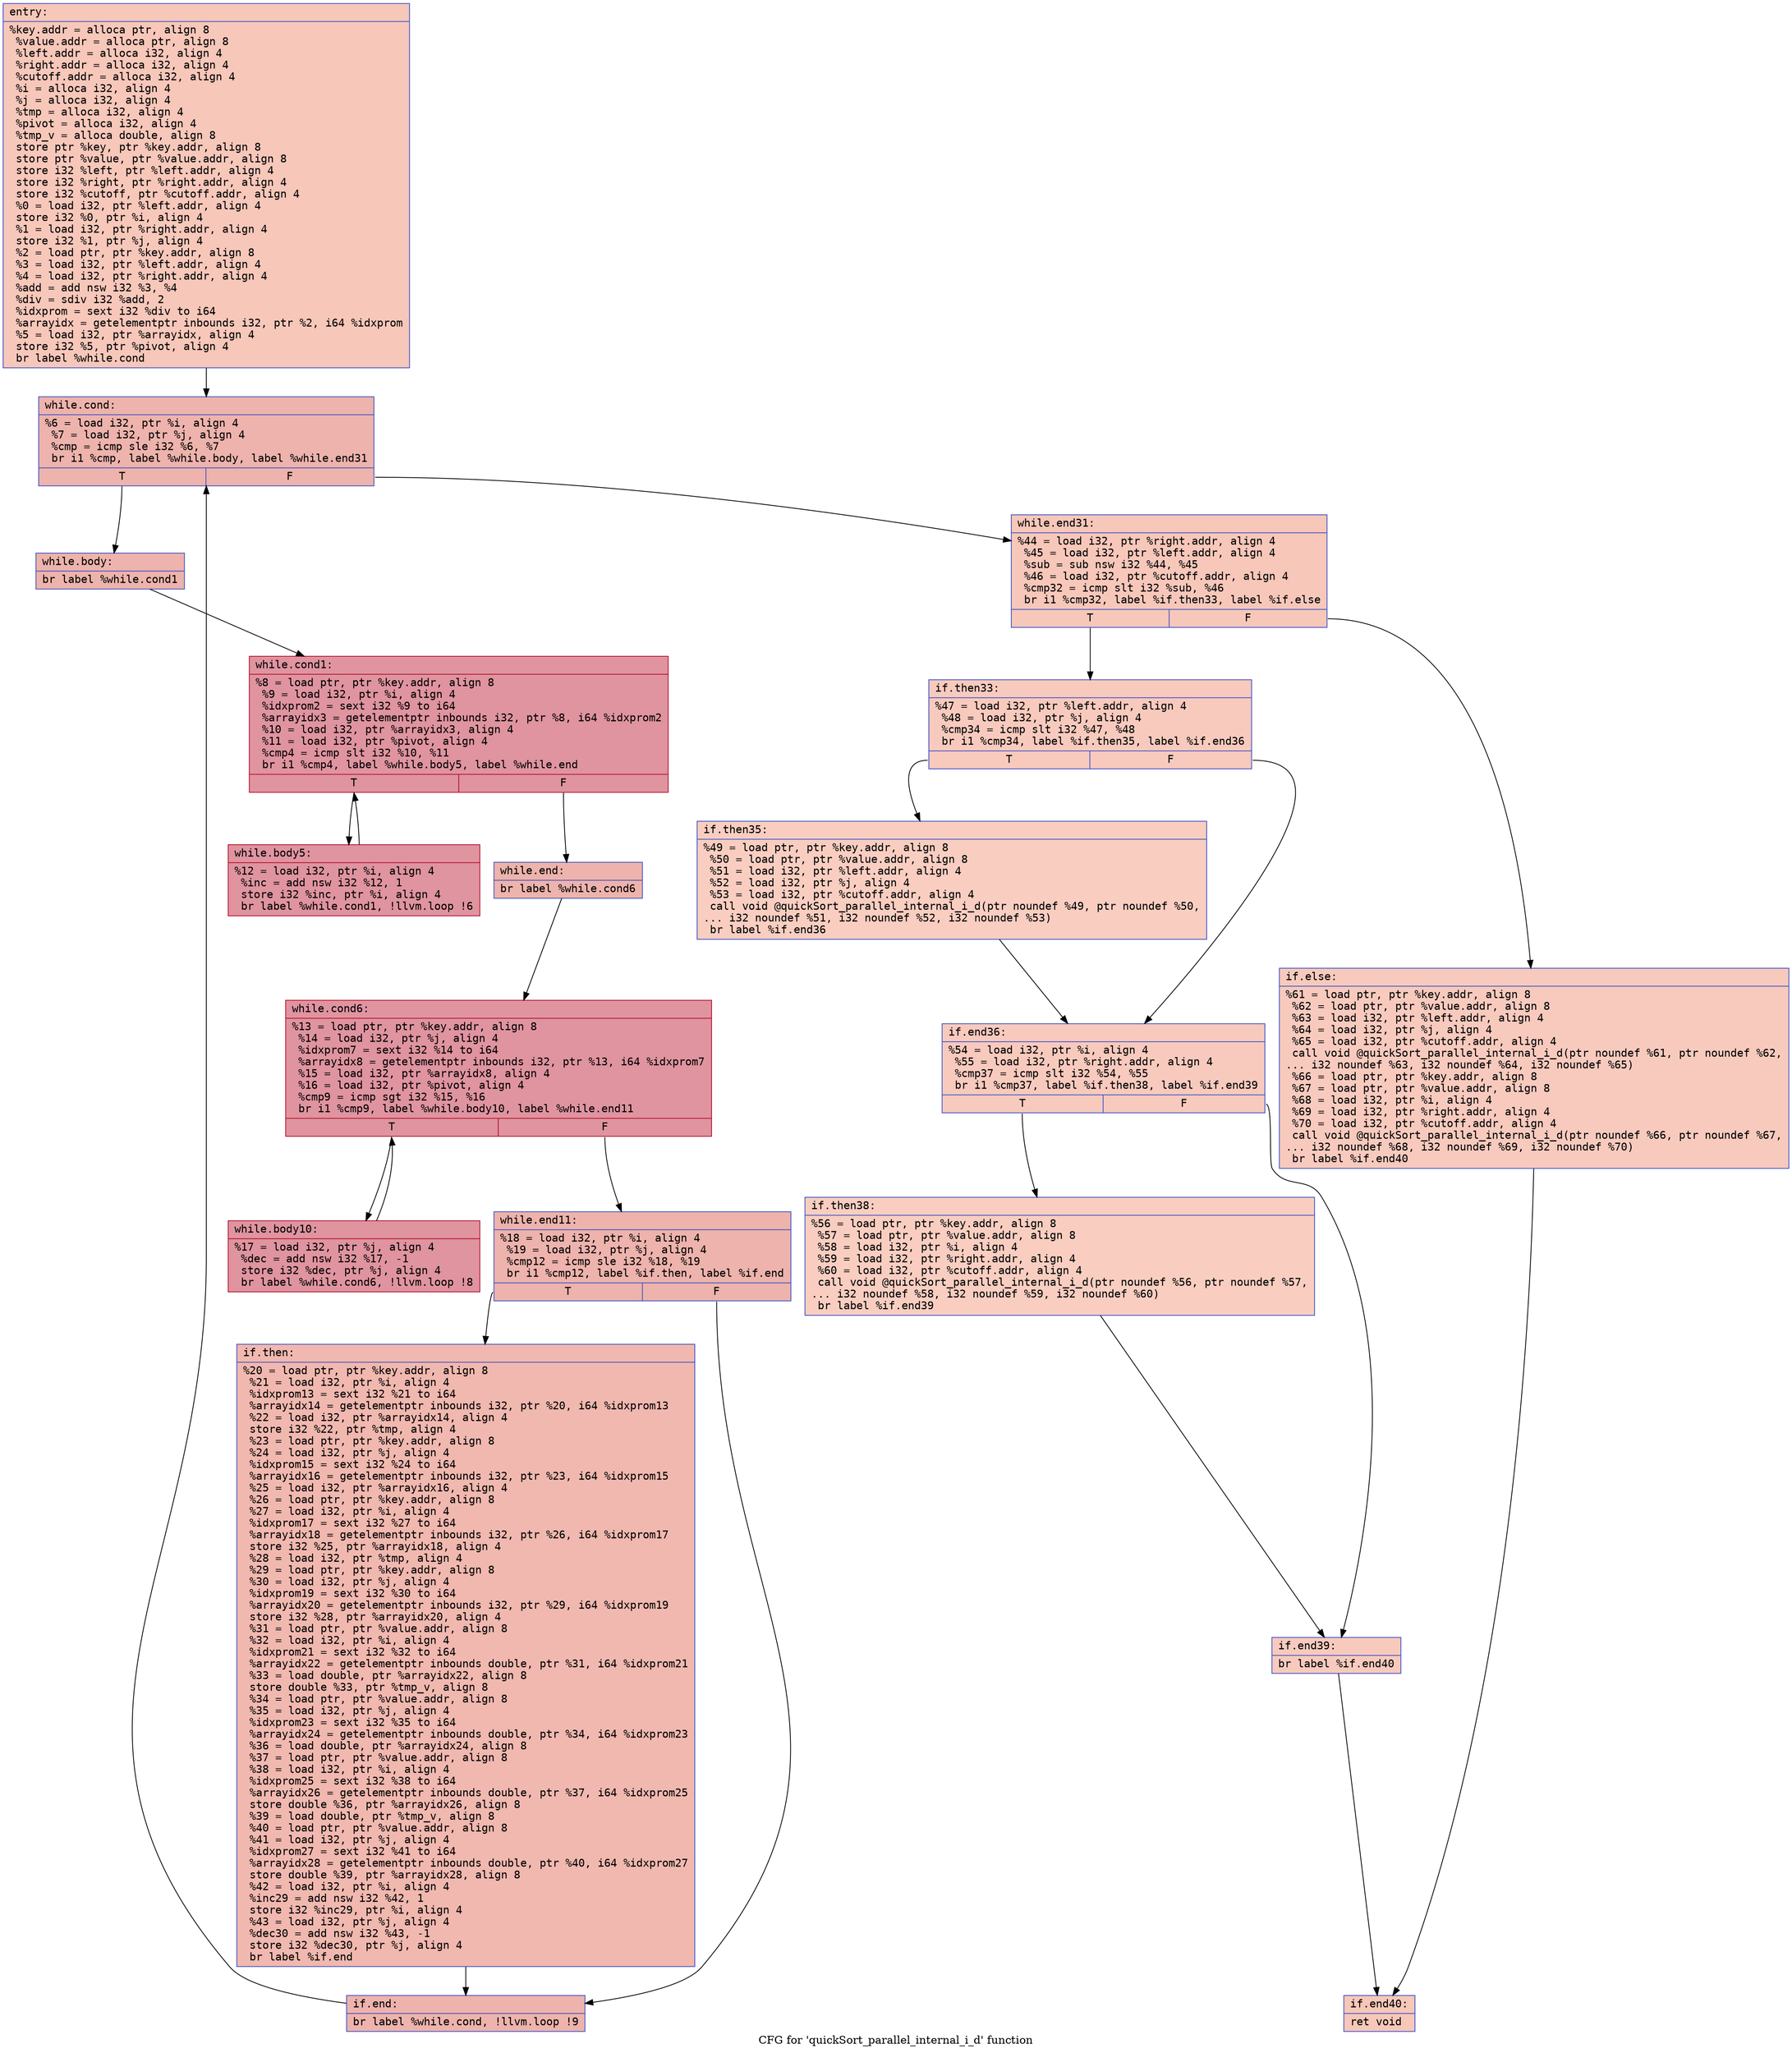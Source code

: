 digraph "CFG for 'quickSort_parallel_internal_i_d' function" {
	label="CFG for 'quickSort_parallel_internal_i_d' function";

	Node0x564d03c177d0 [shape=record,color="#3d50c3ff", style=filled, fillcolor="#ec7f6370" fontname="Courier",label="{entry:\l|  %key.addr = alloca ptr, align 8\l  %value.addr = alloca ptr, align 8\l  %left.addr = alloca i32, align 4\l  %right.addr = alloca i32, align 4\l  %cutoff.addr = alloca i32, align 4\l  %i = alloca i32, align 4\l  %j = alloca i32, align 4\l  %tmp = alloca i32, align 4\l  %pivot = alloca i32, align 4\l  %tmp_v = alloca double, align 8\l  store ptr %key, ptr %key.addr, align 8\l  store ptr %value, ptr %value.addr, align 8\l  store i32 %left, ptr %left.addr, align 4\l  store i32 %right, ptr %right.addr, align 4\l  store i32 %cutoff, ptr %cutoff.addr, align 4\l  %0 = load i32, ptr %left.addr, align 4\l  store i32 %0, ptr %i, align 4\l  %1 = load i32, ptr %right.addr, align 4\l  store i32 %1, ptr %j, align 4\l  %2 = load ptr, ptr %key.addr, align 8\l  %3 = load i32, ptr %left.addr, align 4\l  %4 = load i32, ptr %right.addr, align 4\l  %add = add nsw i32 %3, %4\l  %div = sdiv i32 %add, 2\l  %idxprom = sext i32 %div to i64\l  %arrayidx = getelementptr inbounds i32, ptr %2, i64 %idxprom\l  %5 = load i32, ptr %arrayidx, align 4\l  store i32 %5, ptr %pivot, align 4\l  br label %while.cond\l}"];
	Node0x564d03c177d0 -> Node0x564d03c18e30[tooltip="entry -> while.cond\nProbability 100.00%" ];
	Node0x564d03c18e30 [shape=record,color="#3d50c3ff", style=filled, fillcolor="#d6524470" fontname="Courier",label="{while.cond:\l|  %6 = load i32, ptr %i, align 4\l  %7 = load i32, ptr %j, align 4\l  %cmp = icmp sle i32 %6, %7\l  br i1 %cmp, label %while.body, label %while.end31\l|{<s0>T|<s1>F}}"];
	Node0x564d03c18e30:s0 -> Node0x564d03c190d0[tooltip="while.cond -> while.body\nProbability 96.88%" ];
	Node0x564d03c18e30:s1 -> Node0x564d03c19150[tooltip="while.cond -> while.end31\nProbability 3.12%" ];
	Node0x564d03c190d0 [shape=record,color="#3d50c3ff", style=filled, fillcolor="#d6524470" fontname="Courier",label="{while.body:\l|  br label %while.cond1\l}"];
	Node0x564d03c190d0 -> Node0x564d03c19280[tooltip="while.body -> while.cond1\nProbability 100.00%" ];
	Node0x564d03c19280 [shape=record,color="#b70d28ff", style=filled, fillcolor="#b70d2870" fontname="Courier",label="{while.cond1:\l|  %8 = load ptr, ptr %key.addr, align 8\l  %9 = load i32, ptr %i, align 4\l  %idxprom2 = sext i32 %9 to i64\l  %arrayidx3 = getelementptr inbounds i32, ptr %8, i64 %idxprom2\l  %10 = load i32, ptr %arrayidx3, align 4\l  %11 = load i32, ptr %pivot, align 4\l  %cmp4 = icmp slt i32 %10, %11\l  br i1 %cmp4, label %while.body5, label %while.end\l|{<s0>T|<s1>F}}"];
	Node0x564d03c19280:s0 -> Node0x564d03c19910[tooltip="while.cond1 -> while.body5\nProbability 96.88%" ];
	Node0x564d03c19280:s1 -> Node0x564d03c19990[tooltip="while.cond1 -> while.end\nProbability 3.12%" ];
	Node0x564d03c19910 [shape=record,color="#b70d28ff", style=filled, fillcolor="#b70d2870" fontname="Courier",label="{while.body5:\l|  %12 = load i32, ptr %i, align 4\l  %inc = add nsw i32 %12, 1\l  store i32 %inc, ptr %i, align 4\l  br label %while.cond1, !llvm.loop !6\l}"];
	Node0x564d03c19910 -> Node0x564d03c19280[tooltip="while.body5 -> while.cond1\nProbability 100.00%" ];
	Node0x564d03c19990 [shape=record,color="#3d50c3ff", style=filled, fillcolor="#d6524470" fontname="Courier",label="{while.end:\l|  br label %while.cond6\l}"];
	Node0x564d03c19990 -> Node0x564d03c19e50[tooltip="while.end -> while.cond6\nProbability 100.00%" ];
	Node0x564d03c19e50 [shape=record,color="#b70d28ff", style=filled, fillcolor="#b70d2870" fontname="Courier",label="{while.cond6:\l|  %13 = load ptr, ptr %key.addr, align 8\l  %14 = load i32, ptr %j, align 4\l  %idxprom7 = sext i32 %14 to i64\l  %arrayidx8 = getelementptr inbounds i32, ptr %13, i64 %idxprom7\l  %15 = load i32, ptr %arrayidx8, align 4\l  %16 = load i32, ptr %pivot, align 4\l  %cmp9 = icmp sgt i32 %15, %16\l  br i1 %cmp9, label %while.body10, label %while.end11\l|{<s0>T|<s1>F}}"];
	Node0x564d03c19e50:s0 -> Node0x564d03c1a360[tooltip="while.cond6 -> while.body10\nProbability 96.88%" ];
	Node0x564d03c19e50:s1 -> Node0x564d03c1a3e0[tooltip="while.cond6 -> while.end11\nProbability 3.12%" ];
	Node0x564d03c1a360 [shape=record,color="#b70d28ff", style=filled, fillcolor="#b70d2870" fontname="Courier",label="{while.body10:\l|  %17 = load i32, ptr %j, align 4\l  %dec = add nsw i32 %17, -1\l  store i32 %dec, ptr %j, align 4\l  br label %while.cond6, !llvm.loop !8\l}"];
	Node0x564d03c1a360 -> Node0x564d03c19e50[tooltip="while.body10 -> while.cond6\nProbability 100.00%" ];
	Node0x564d03c1a3e0 [shape=record,color="#3d50c3ff", style=filled, fillcolor="#d6524470" fontname="Courier",label="{while.end11:\l|  %18 = load i32, ptr %i, align 4\l  %19 = load i32, ptr %j, align 4\l  %cmp12 = icmp sle i32 %18, %19\l  br i1 %cmp12, label %if.then, label %if.end\l|{<s0>T|<s1>F}}"];
	Node0x564d03c1a3e0:s0 -> Node0x564d03c1aa50[tooltip="while.end11 -> if.then\nProbability 50.00%" ];
	Node0x564d03c1a3e0:s1 -> Node0x564d03c1aac0[tooltip="while.end11 -> if.end\nProbability 50.00%" ];
	Node0x564d03c1aa50 [shape=record,color="#3d50c3ff", style=filled, fillcolor="#dc5d4a70" fontname="Courier",label="{if.then:\l|  %20 = load ptr, ptr %key.addr, align 8\l  %21 = load i32, ptr %i, align 4\l  %idxprom13 = sext i32 %21 to i64\l  %arrayidx14 = getelementptr inbounds i32, ptr %20, i64 %idxprom13\l  %22 = load i32, ptr %arrayidx14, align 4\l  store i32 %22, ptr %tmp, align 4\l  %23 = load ptr, ptr %key.addr, align 8\l  %24 = load i32, ptr %j, align 4\l  %idxprom15 = sext i32 %24 to i64\l  %arrayidx16 = getelementptr inbounds i32, ptr %23, i64 %idxprom15\l  %25 = load i32, ptr %arrayidx16, align 4\l  %26 = load ptr, ptr %key.addr, align 8\l  %27 = load i32, ptr %i, align 4\l  %idxprom17 = sext i32 %27 to i64\l  %arrayidx18 = getelementptr inbounds i32, ptr %26, i64 %idxprom17\l  store i32 %25, ptr %arrayidx18, align 4\l  %28 = load i32, ptr %tmp, align 4\l  %29 = load ptr, ptr %key.addr, align 8\l  %30 = load i32, ptr %j, align 4\l  %idxprom19 = sext i32 %30 to i64\l  %arrayidx20 = getelementptr inbounds i32, ptr %29, i64 %idxprom19\l  store i32 %28, ptr %arrayidx20, align 4\l  %31 = load ptr, ptr %value.addr, align 8\l  %32 = load i32, ptr %i, align 4\l  %idxprom21 = sext i32 %32 to i64\l  %arrayidx22 = getelementptr inbounds double, ptr %31, i64 %idxprom21\l  %33 = load double, ptr %arrayidx22, align 8\l  store double %33, ptr %tmp_v, align 8\l  %34 = load ptr, ptr %value.addr, align 8\l  %35 = load i32, ptr %j, align 4\l  %idxprom23 = sext i32 %35 to i64\l  %arrayidx24 = getelementptr inbounds double, ptr %34, i64 %idxprom23\l  %36 = load double, ptr %arrayidx24, align 8\l  %37 = load ptr, ptr %value.addr, align 8\l  %38 = load i32, ptr %i, align 4\l  %idxprom25 = sext i32 %38 to i64\l  %arrayidx26 = getelementptr inbounds double, ptr %37, i64 %idxprom25\l  store double %36, ptr %arrayidx26, align 8\l  %39 = load double, ptr %tmp_v, align 8\l  %40 = load ptr, ptr %value.addr, align 8\l  %41 = load i32, ptr %j, align 4\l  %idxprom27 = sext i32 %41 to i64\l  %arrayidx28 = getelementptr inbounds double, ptr %40, i64 %idxprom27\l  store double %39, ptr %arrayidx28, align 8\l  %42 = load i32, ptr %i, align 4\l  %inc29 = add nsw i32 %42, 1\l  store i32 %inc29, ptr %i, align 4\l  %43 = load i32, ptr %j, align 4\l  %dec30 = add nsw i32 %43, -1\l  store i32 %dec30, ptr %j, align 4\l  br label %if.end\l}"];
	Node0x564d03c1aa50 -> Node0x564d03c1aac0[tooltip="if.then -> if.end\nProbability 100.00%" ];
	Node0x564d03c1aac0 [shape=record,color="#3d50c3ff", style=filled, fillcolor="#d6524470" fontname="Courier",label="{if.end:\l|  br label %while.cond, !llvm.loop !9\l}"];
	Node0x564d03c1aac0 -> Node0x564d03c18e30[tooltip="if.end -> while.cond\nProbability 100.00%" ];
	Node0x564d03c19150 [shape=record,color="#3d50c3ff", style=filled, fillcolor="#ec7f6370" fontname="Courier",label="{while.end31:\l|  %44 = load i32, ptr %right.addr, align 4\l  %45 = load i32, ptr %left.addr, align 4\l  %sub = sub nsw i32 %44, %45\l  %46 = load i32, ptr %cutoff.addr, align 4\l  %cmp32 = icmp slt i32 %sub, %46\l  br i1 %cmp32, label %if.then33, label %if.else\l|{<s0>T|<s1>F}}"];
	Node0x564d03c19150:s0 -> Node0x564d03c1d490[tooltip="while.end31 -> if.then33\nProbability 50.00%" ];
	Node0x564d03c19150:s1 -> Node0x564d03c1d510[tooltip="while.end31 -> if.else\nProbability 50.00%" ];
	Node0x564d03c1d490 [shape=record,color="#3d50c3ff", style=filled, fillcolor="#ef886b70" fontname="Courier",label="{if.then33:\l|  %47 = load i32, ptr %left.addr, align 4\l  %48 = load i32, ptr %j, align 4\l  %cmp34 = icmp slt i32 %47, %48\l  br i1 %cmp34, label %if.then35, label %if.end36\l|{<s0>T|<s1>F}}"];
	Node0x564d03c1d490:s0 -> Node0x564d03c1dff0[tooltip="if.then33 -> if.then35\nProbability 50.00%" ];
	Node0x564d03c1d490:s1 -> Node0x564d03c1e070[tooltip="if.then33 -> if.end36\nProbability 50.00%" ];
	Node0x564d03c1dff0 [shape=record,color="#3d50c3ff", style=filled, fillcolor="#f2907270" fontname="Courier",label="{if.then35:\l|  %49 = load ptr, ptr %key.addr, align 8\l  %50 = load ptr, ptr %value.addr, align 8\l  %51 = load i32, ptr %left.addr, align 4\l  %52 = load i32, ptr %j, align 4\l  %53 = load i32, ptr %cutoff.addr, align 4\l  call void @quickSort_parallel_internal_i_d(ptr noundef %49, ptr noundef %50,\l... i32 noundef %51, i32 noundef %52, i32 noundef %53)\l  br label %if.end36\l}"];
	Node0x564d03c1dff0 -> Node0x564d03c1e070[tooltip="if.then35 -> if.end36\nProbability 100.00%" ];
	Node0x564d03c1e070 [shape=record,color="#3d50c3ff", style=filled, fillcolor="#ef886b70" fontname="Courier",label="{if.end36:\l|  %54 = load i32, ptr %i, align 4\l  %55 = load i32, ptr %right.addr, align 4\l  %cmp37 = icmp slt i32 %54, %55\l  br i1 %cmp37, label %if.then38, label %if.end39\l|{<s0>T|<s1>F}}"];
	Node0x564d03c1e070:s0 -> Node0x564d03c1e830[tooltip="if.end36 -> if.then38\nProbability 50.00%" ];
	Node0x564d03c1e070:s1 -> Node0x564d03c1e880[tooltip="if.end36 -> if.end39\nProbability 50.00%" ];
	Node0x564d03c1e830 [shape=record,color="#3d50c3ff", style=filled, fillcolor="#f2907270" fontname="Courier",label="{if.then38:\l|  %56 = load ptr, ptr %key.addr, align 8\l  %57 = load ptr, ptr %value.addr, align 8\l  %58 = load i32, ptr %i, align 4\l  %59 = load i32, ptr %right.addr, align 4\l  %60 = load i32, ptr %cutoff.addr, align 4\l  call void @quickSort_parallel_internal_i_d(ptr noundef %56, ptr noundef %57,\l... i32 noundef %58, i32 noundef %59, i32 noundef %60)\l  br label %if.end39\l}"];
	Node0x564d03c1e830 -> Node0x564d03c1e880[tooltip="if.then38 -> if.end39\nProbability 100.00%" ];
	Node0x564d03c1e880 [shape=record,color="#3d50c3ff", style=filled, fillcolor="#ef886b70" fontname="Courier",label="{if.end39:\l|  br label %if.end40\l}"];
	Node0x564d03c1e880 -> Node0x564d03c1ee60[tooltip="if.end39 -> if.end40\nProbability 100.00%" ];
	Node0x564d03c1d510 [shape=record,color="#3d50c3ff", style=filled, fillcolor="#ef886b70" fontname="Courier",label="{if.else:\l|  %61 = load ptr, ptr %key.addr, align 8\l  %62 = load ptr, ptr %value.addr, align 8\l  %63 = load i32, ptr %left.addr, align 4\l  %64 = load i32, ptr %j, align 4\l  %65 = load i32, ptr %cutoff.addr, align 4\l  call void @quickSort_parallel_internal_i_d(ptr noundef %61, ptr noundef %62,\l... i32 noundef %63, i32 noundef %64, i32 noundef %65)\l  %66 = load ptr, ptr %key.addr, align 8\l  %67 = load ptr, ptr %value.addr, align 8\l  %68 = load i32, ptr %i, align 4\l  %69 = load i32, ptr %right.addr, align 4\l  %70 = load i32, ptr %cutoff.addr, align 4\l  call void @quickSort_parallel_internal_i_d(ptr noundef %66, ptr noundef %67,\l... i32 noundef %68, i32 noundef %69, i32 noundef %70)\l  br label %if.end40\l}"];
	Node0x564d03c1d510 -> Node0x564d03c1ee60[tooltip="if.else -> if.end40\nProbability 100.00%" ];
	Node0x564d03c1ee60 [shape=record,color="#3d50c3ff", style=filled, fillcolor="#ec7f6370" fontname="Courier",label="{if.end40:\l|  ret void\l}"];
}

